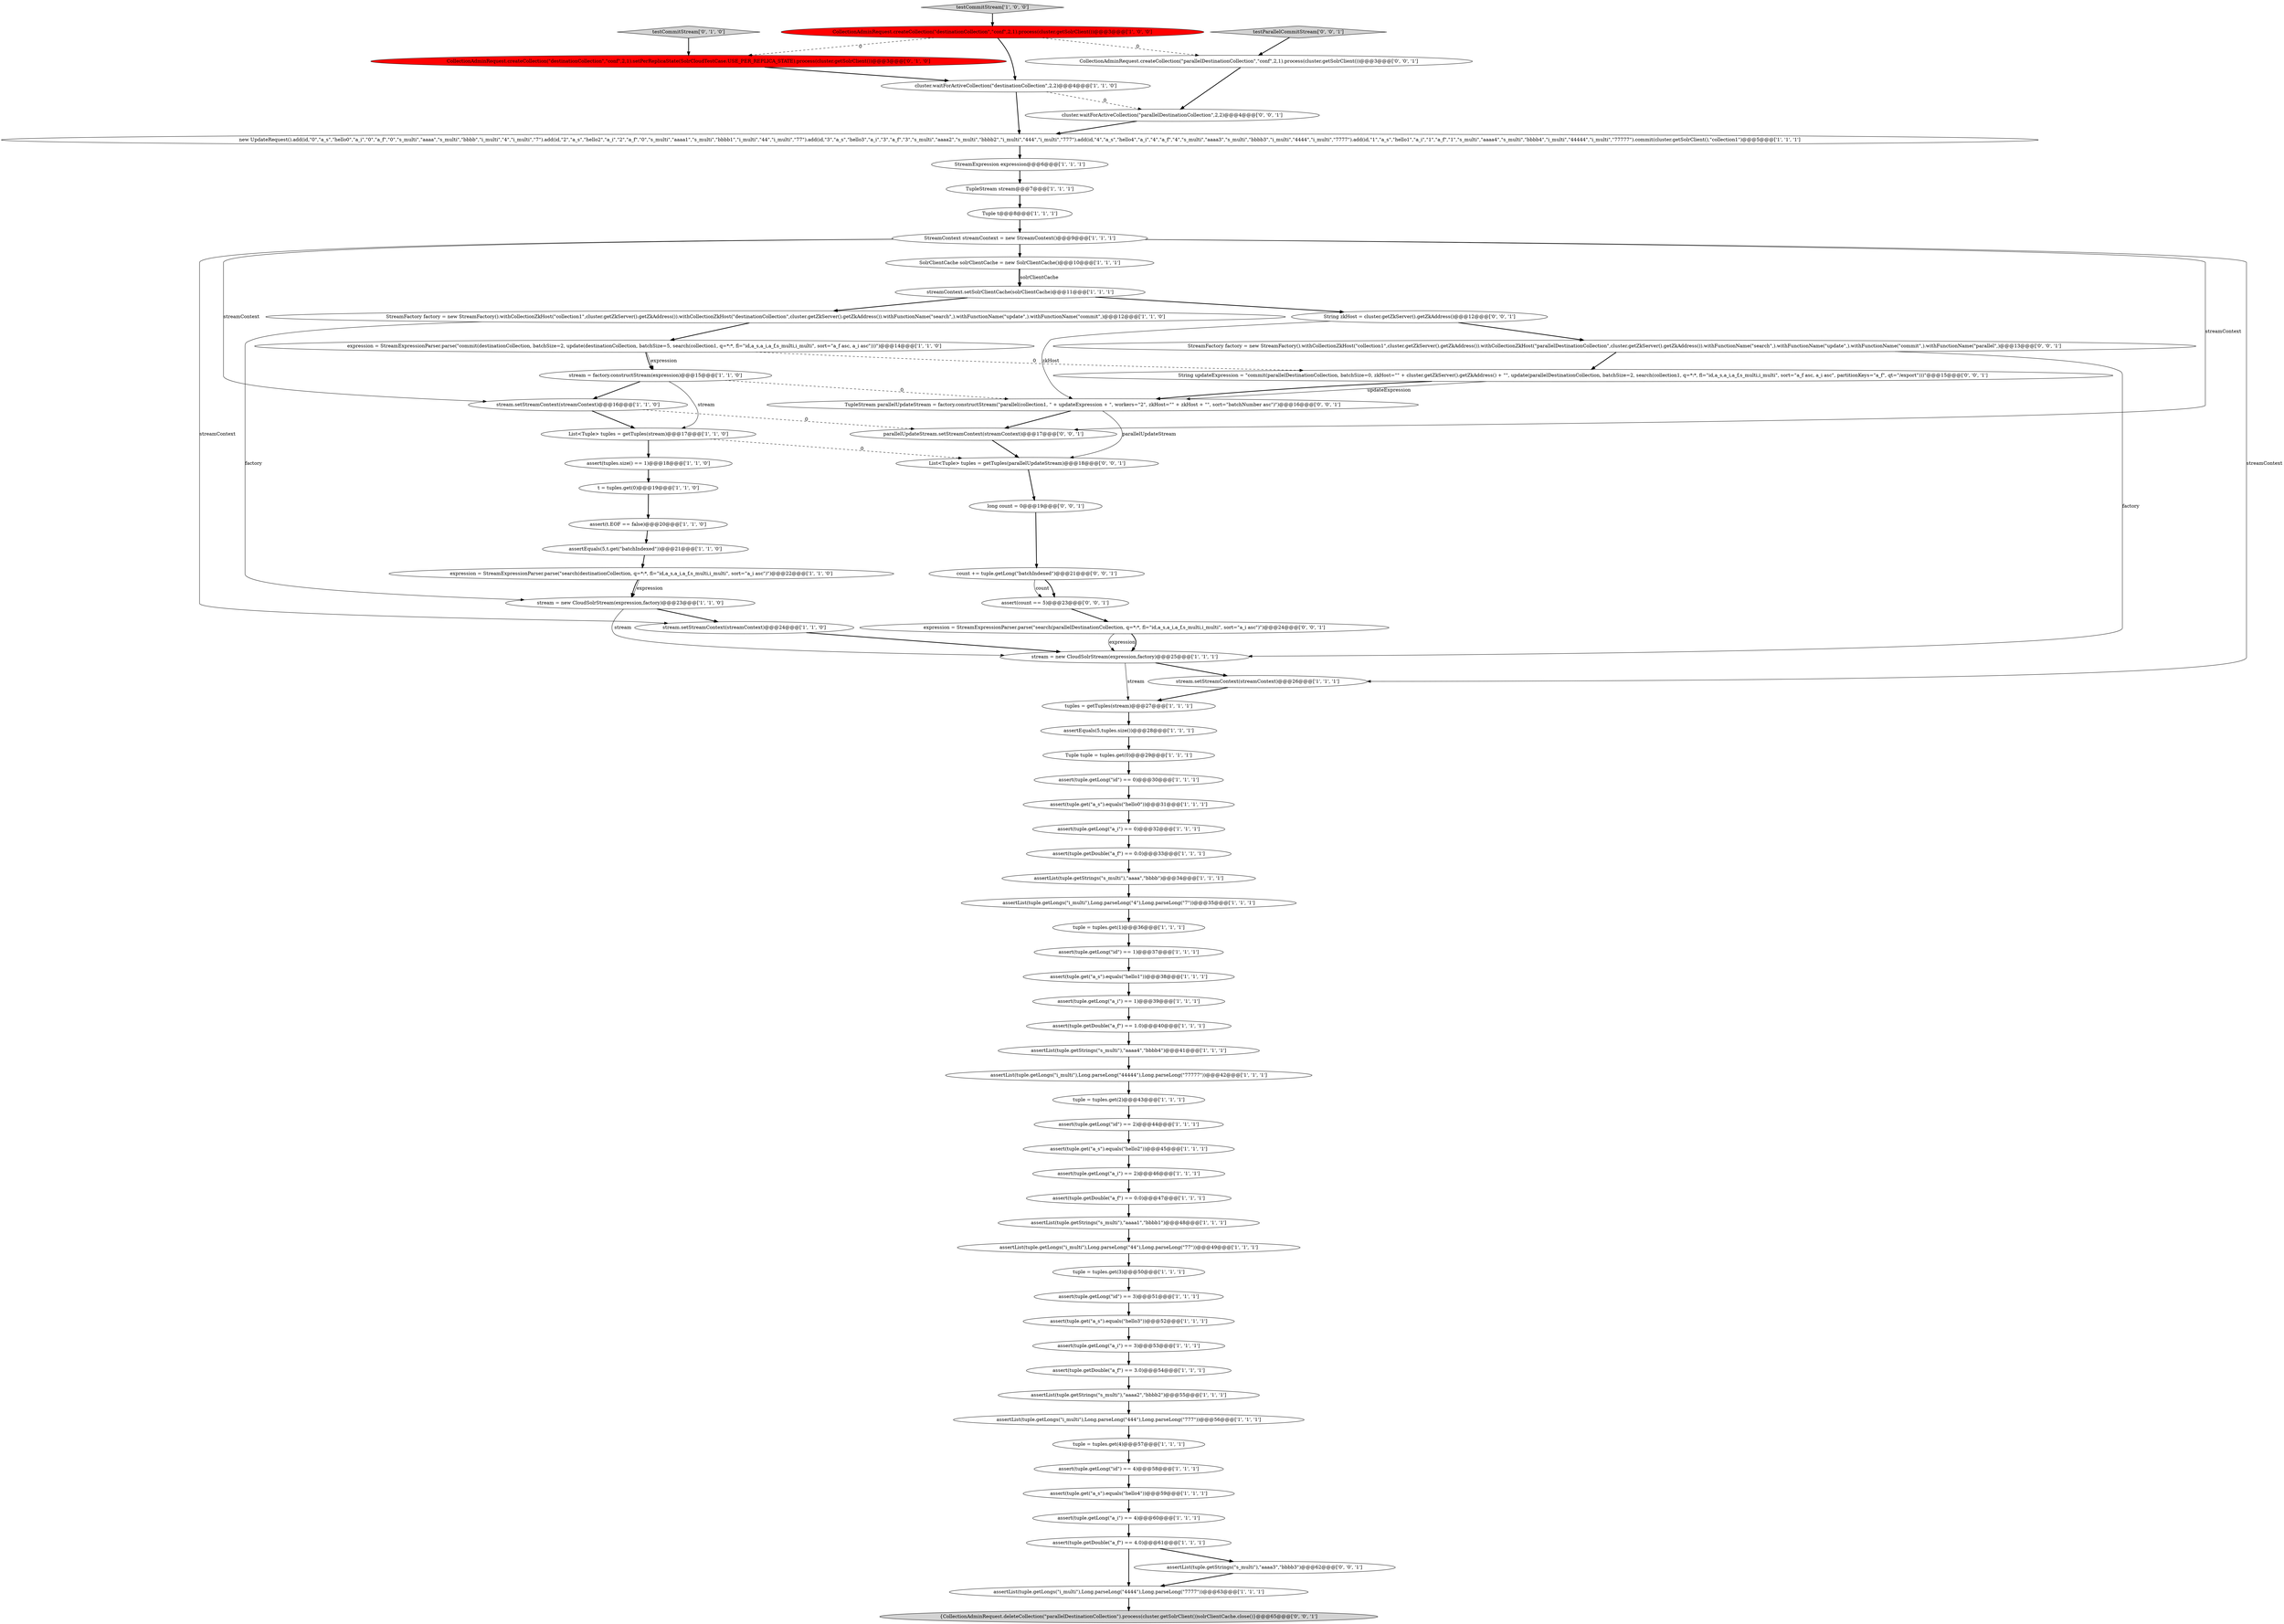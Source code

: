 digraph {
68 [style = filled, label = "CollectionAdminRequest.createCollection(\"parallelDestinationCollection\",\"conf\",2,1).process(cluster.getSolrClient())@@@3@@@['0', '0', '1']", fillcolor = white, shape = ellipse image = "AAA0AAABBB3BBB"];
47 [style = filled, label = "assertList(tuple.getStrings(\"s_multi\"),\"aaaa4\",\"bbbb4\")@@@41@@@['1', '1', '1']", fillcolor = white, shape = ellipse image = "AAA0AAABBB1BBB"];
70 [style = filled, label = "count += tuple.getLong(\"batchIndexed\")@@@21@@@['0', '0', '1']", fillcolor = white, shape = ellipse image = "AAA0AAABBB3BBB"];
33 [style = filled, label = "assertEquals(5,tuples.size())@@@28@@@['1', '1', '1']", fillcolor = white, shape = ellipse image = "AAA0AAABBB1BBB"];
72 [style = filled, label = "String zkHost = cluster.getZkServer().getZkAddress()@@@12@@@['0', '0', '1']", fillcolor = white, shape = ellipse image = "AAA0AAABBB3BBB"];
76 [style = filled, label = "testParallelCommitStream['0', '0', '1']", fillcolor = lightgray, shape = diamond image = "AAA0AAABBB3BBB"];
32 [style = filled, label = "cluster.waitForActiveCollection(\"destinationCollection\",2,2)@@@4@@@['1', '1', '0']", fillcolor = white, shape = ellipse image = "AAA0AAABBB1BBB"];
10 [style = filled, label = "assert(tuple.getDouble(\"a_f\") == 4.0)@@@61@@@['1', '1', '1']", fillcolor = white, shape = ellipse image = "AAA0AAABBB1BBB"];
35 [style = filled, label = "assert(tuple.getDouble(\"a_f\") == 0.0)@@@33@@@['1', '1', '1']", fillcolor = white, shape = ellipse image = "AAA0AAABBB1BBB"];
30 [style = filled, label = "testCommitStream['1', '0', '0']", fillcolor = lightgray, shape = diamond image = "AAA0AAABBB1BBB"];
11 [style = filled, label = "assertList(tuple.getLongs(\"i_multi\"),Long.parseLong(\"4444\"),Long.parseLong(\"7777\"))@@@63@@@['1', '1', '1']", fillcolor = white, shape = ellipse image = "AAA0AAABBB1BBB"];
23 [style = filled, label = "assert(tuple.getLong(\"a_i\") == 2)@@@46@@@['1', '1', '1']", fillcolor = white, shape = ellipse image = "AAA0AAABBB1BBB"];
52 [style = filled, label = "stream = new CloudSolrStream(expression,factory)@@@25@@@['1', '1', '1']", fillcolor = white, shape = ellipse image = "AAA0AAABBB1BBB"];
60 [style = filled, label = "CollectionAdminRequest.createCollection(\"destinationCollection\",\"conf\",2,1).setPerReplicaState(SolrCloudTestCase.USE_PER_REPLICA_STATE).process(cluster.getSolrClient())@@@3@@@['0', '1', '0']", fillcolor = red, shape = ellipse image = "AAA1AAABBB2BBB"];
64 [style = filled, label = "long count = 0@@@19@@@['0', '0', '1']", fillcolor = white, shape = ellipse image = "AAA0AAABBB3BBB"];
16 [style = filled, label = "assert(tuple.getLong(\"a_i\") == 4)@@@60@@@['1', '1', '1']", fillcolor = white, shape = ellipse image = "AAA0AAABBB1BBB"];
8 [style = filled, label = "assert(tuple.getLong(\"id\") == 1)@@@37@@@['1', '1', '1']", fillcolor = white, shape = ellipse image = "AAA0AAABBB1BBB"];
38 [style = filled, label = "Tuple tuple = tuples.get(0)@@@29@@@['1', '1', '1']", fillcolor = white, shape = ellipse image = "AAA0AAABBB1BBB"];
55 [style = filled, label = "assertList(tuple.getLongs(\"i_multi\"),Long.parseLong(\"44444\"),Long.parseLong(\"77777\"))@@@42@@@['1', '1', '1']", fillcolor = white, shape = ellipse image = "AAA0AAABBB1BBB"];
19 [style = filled, label = "stream.setStreamContext(streamContext)@@@26@@@['1', '1', '1']", fillcolor = white, shape = ellipse image = "AAA0AAABBB1BBB"];
20 [style = filled, label = "SolrClientCache solrClientCache = new SolrClientCache()@@@10@@@['1', '1', '1']", fillcolor = white, shape = ellipse image = "AAA0AAABBB1BBB"];
39 [style = filled, label = "streamContext.setSolrClientCache(solrClientCache)@@@11@@@['1', '1', '1']", fillcolor = white, shape = ellipse image = "AAA0AAABBB1BBB"];
21 [style = filled, label = "assertList(tuple.getStrings(\"s_multi\"),\"aaaa\",\"bbbb\")@@@34@@@['1', '1', '1']", fillcolor = white, shape = ellipse image = "AAA0AAABBB1BBB"];
54 [style = filled, label = "assertList(tuple.getLongs(\"i_multi\"),Long.parseLong(\"444\"),Long.parseLong(\"777\"))@@@56@@@['1', '1', '1']", fillcolor = white, shape = ellipse image = "AAA0AAABBB1BBB"];
49 [style = filled, label = "assertList(tuple.getLongs(\"i_multi\"),Long.parseLong(\"44\"),Long.parseLong(\"77\"))@@@49@@@['1', '1', '1']", fillcolor = white, shape = ellipse image = "AAA0AAABBB1BBB"];
61 [style = filled, label = "testCommitStream['0', '1', '0']", fillcolor = lightgray, shape = diamond image = "AAA0AAABBB2BBB"];
31 [style = filled, label = "stream = factory.constructStream(expression)@@@15@@@['1', '1', '0']", fillcolor = white, shape = ellipse image = "AAA0AAABBB1BBB"];
34 [style = filled, label = "assert(tuple.get(\"a_s\").equals(\"hello4\"))@@@59@@@['1', '1', '1']", fillcolor = white, shape = ellipse image = "AAA0AAABBB1BBB"];
51 [style = filled, label = "assert(tuple.getLong(\"id\") == 2)@@@44@@@['1', '1', '1']", fillcolor = white, shape = ellipse image = "AAA0AAABBB1BBB"];
0 [style = filled, label = "CollectionAdminRequest.createCollection(\"destinationCollection\",\"conf\",2,1).process(cluster.getSolrClient())@@@3@@@['1', '0', '0']", fillcolor = red, shape = ellipse image = "AAA1AAABBB1BBB"];
9 [style = filled, label = "stream = new CloudSolrStream(expression,factory)@@@23@@@['1', '1', '0']", fillcolor = white, shape = ellipse image = "AAA0AAABBB1BBB"];
45 [style = filled, label = "assert(tuple.getLong(\"a_i\") == 0)@@@32@@@['1', '1', '1']", fillcolor = white, shape = ellipse image = "AAA0AAABBB1BBB"];
24 [style = filled, label = "StreamContext streamContext = new StreamContext()@@@9@@@['1', '1', '1']", fillcolor = white, shape = ellipse image = "AAA0AAABBB1BBB"];
57 [style = filled, label = "assert(tuple.getDouble(\"a_f\") == 3.0)@@@54@@@['1', '1', '1']", fillcolor = white, shape = ellipse image = "AAA0AAABBB1BBB"];
1 [style = filled, label = "assertList(tuple.getStrings(\"s_multi\"),\"aaaa2\",\"bbbb2\")@@@55@@@['1', '1', '1']", fillcolor = white, shape = ellipse image = "AAA0AAABBB1BBB"];
14 [style = filled, label = "assert(tuple.getDouble(\"a_f\") == 1.0)@@@40@@@['1', '1', '1']", fillcolor = white, shape = ellipse image = "AAA0AAABBB1BBB"];
63 [style = filled, label = "expression = StreamExpressionParser.parse(\"search(parallelDestinationCollection, q=*:*, fl=\"id,a_s,a_i,a_f,s_multi,i_multi\", sort=\"a_i asc\")\")@@@24@@@['0', '0', '1']", fillcolor = white, shape = ellipse image = "AAA0AAABBB3BBB"];
50 [style = filled, label = "StreamFactory factory = new StreamFactory().withCollectionZkHost(\"collection1\",cluster.getZkServer().getZkAddress()).withCollectionZkHost(\"destinationCollection\",cluster.getZkServer().getZkAddress()).withFunctionName(\"search\",).withFunctionName(\"update\",).withFunctionName(\"commit\",)@@@12@@@['1', '1', '0']", fillcolor = white, shape = ellipse image = "AAA0AAABBB1BBB"];
18 [style = filled, label = "assert(tuple.getLong(\"a_i\") == 3)@@@53@@@['1', '1', '1']", fillcolor = white, shape = ellipse image = "AAA0AAABBB1BBB"];
67 [style = filled, label = "cluster.waitForActiveCollection(\"parallelDestinationCollection\",2,2)@@@4@@@['0', '0', '1']", fillcolor = white, shape = ellipse image = "AAA0AAABBB3BBB"];
44 [style = filled, label = "assertList(tuple.getStrings(\"s_multi\"),\"aaaa1\",\"bbbb1\")@@@48@@@['1', '1', '1']", fillcolor = white, shape = ellipse image = "AAA0AAABBB1BBB"];
4 [style = filled, label = "assert(tuple.getLong(\"id\") == 3)@@@51@@@['1', '1', '1']", fillcolor = white, shape = ellipse image = "AAA0AAABBB1BBB"];
69 [style = filled, label = "assert(count == 5)@@@23@@@['0', '0', '1']", fillcolor = white, shape = ellipse image = "AAA0AAABBB3BBB"];
29 [style = filled, label = "assert(tuple.get(\"a_s\").equals(\"hello2\"))@@@45@@@['1', '1', '1']", fillcolor = white, shape = ellipse image = "AAA0AAABBB1BBB"];
74 [style = filled, label = "String updateExpression = \"commit(parallelDestinationCollection, batchSize=0, zkHost=\"\" + cluster.getZkServer().getZkAddress() + \"\", update(parallelDestinationCollection, batchSize=2, search(collection1, q=*:*, fl=\"id,a_s,a_i,a_f,s_multi,i_multi\", sort=\"a_f asc, a_i asc\", partitionKeys=\"a_f\", qt=\"/export\")))\"@@@15@@@['0', '0', '1']", fillcolor = white, shape = ellipse image = "AAA0AAABBB3BBB"];
7 [style = filled, label = "tuples = getTuples(stream)@@@27@@@['1', '1', '1']", fillcolor = white, shape = ellipse image = "AAA0AAABBB1BBB"];
25 [style = filled, label = "assert(tuple.getLong(\"id\") == 4)@@@58@@@['1', '1', '1']", fillcolor = white, shape = ellipse image = "AAA0AAABBB1BBB"];
26 [style = filled, label = "tuple = tuples.get(3)@@@50@@@['1', '1', '1']", fillcolor = white, shape = ellipse image = "AAA0AAABBB1BBB"];
3 [style = filled, label = "tuple = tuples.get(2)@@@43@@@['1', '1', '1']", fillcolor = white, shape = ellipse image = "AAA0AAABBB1BBB"];
37 [style = filled, label = "List<Tuple> tuples = getTuples(stream)@@@17@@@['1', '1', '0']", fillcolor = white, shape = ellipse image = "AAA0AAABBB1BBB"];
53 [style = filled, label = "t = tuples.get(0)@@@19@@@['1', '1', '0']", fillcolor = white, shape = ellipse image = "AAA0AAABBB1BBB"];
56 [style = filled, label = "assert(tuple.getLong(\"id\") == 0)@@@30@@@['1', '1', '1']", fillcolor = white, shape = ellipse image = "AAA0AAABBB1BBB"];
48 [style = filled, label = "assertEquals(5,t.get(\"batchIndexed\"))@@@21@@@['1', '1', '0']", fillcolor = white, shape = ellipse image = "AAA0AAABBB1BBB"];
2 [style = filled, label = "new UpdateRequest().add(id,\"0\",\"a_s\",\"hello0\",\"a_i\",\"0\",\"a_f\",\"0\",\"s_multi\",\"aaaa\",\"s_multi\",\"bbbb\",\"i_multi\",\"4\",\"i_multi\",\"7\").add(id,\"2\",\"a_s\",\"hello2\",\"a_i\",\"2\",\"a_f\",\"0\",\"s_multi\",\"aaaa1\",\"s_multi\",\"bbbb1\",\"i_multi\",\"44\",\"i_multi\",\"77\").add(id,\"3\",\"a_s\",\"hello3\",\"a_i\",\"3\",\"a_f\",\"3\",\"s_multi\",\"aaaa2\",\"s_multi\",\"bbbb2\",\"i_multi\",\"444\",\"i_multi\",\"777\").add(id,\"4\",\"a_s\",\"hello4\",\"a_i\",\"4\",\"a_f\",\"4\",\"s_multi\",\"aaaa3\",\"s_multi\",\"bbbb3\",\"i_multi\",\"4444\",\"i_multi\",\"7777\").add(id,\"1\",\"a_s\",\"hello1\",\"a_i\",\"1\",\"a_f\",\"1\",\"s_multi\",\"aaaa4\",\"s_multi\",\"bbbb4\",\"i_multi\",\"44444\",\"i_multi\",\"77777\").commit(cluster.getSolrClient(),\"collection1\")@@@5@@@['1', '1', '1']", fillcolor = white, shape = ellipse image = "AAA0AAABBB1BBB"];
40 [style = filled, label = "stream.setStreamContext(streamContext)@@@24@@@['1', '1', '0']", fillcolor = white, shape = ellipse image = "AAA0AAABBB1BBB"];
41 [style = filled, label = "assert(tuple.getDouble(\"a_f\") == 0.0)@@@47@@@['1', '1', '1']", fillcolor = white, shape = ellipse image = "AAA0AAABBB1BBB"];
36 [style = filled, label = "StreamExpression expression@@@6@@@['1', '1', '1']", fillcolor = white, shape = ellipse image = "AAA0AAABBB1BBB"];
43 [style = filled, label = "tuple = tuples.get(4)@@@57@@@['1', '1', '1']", fillcolor = white, shape = ellipse image = "AAA0AAABBB1BBB"];
62 [style = filled, label = "StreamFactory factory = new StreamFactory().withCollectionZkHost(\"collection1\",cluster.getZkServer().getZkAddress()).withCollectionZkHost(\"parallelDestinationCollection\",cluster.getZkServer().getZkAddress()).withFunctionName(\"search\",).withFunctionName(\"update\",).withFunctionName(\"commit\",).withFunctionName(\"parallel\",)@@@13@@@['0', '0', '1']", fillcolor = white, shape = ellipse image = "AAA0AAABBB3BBB"];
5 [style = filled, label = "assert(tuple.get(\"a_s\").equals(\"hello3\"))@@@52@@@['1', '1', '1']", fillcolor = white, shape = ellipse image = "AAA0AAABBB1BBB"];
6 [style = filled, label = "assert(tuples.size() == 1)@@@18@@@['1', '1', '0']", fillcolor = white, shape = ellipse image = "AAA0AAABBB1BBB"];
28 [style = filled, label = "assertList(tuple.getLongs(\"i_multi\"),Long.parseLong(\"4\"),Long.parseLong(\"7\"))@@@35@@@['1', '1', '1']", fillcolor = white, shape = ellipse image = "AAA0AAABBB1BBB"];
59 [style = filled, label = "expression = StreamExpressionParser.parse(\"search(destinationCollection, q=*:*, fl=\"id,a_s,a_i,a_f,s_multi,i_multi\", sort=\"a_i asc\")\")@@@22@@@['1', '1', '0']", fillcolor = white, shape = ellipse image = "AAA0AAABBB1BBB"];
66 [style = filled, label = "TupleStream parallelUpdateStream = factory.constructStream(\"parallel(collection1, \" + updateExpression + \", workers=\"2\", zkHost=\"\" + zkHost + \"\", sort=\"batchNumber asc\")\")@@@16@@@['0', '0', '1']", fillcolor = white, shape = ellipse image = "AAA0AAABBB3BBB"];
13 [style = filled, label = "stream.setStreamContext(streamContext)@@@16@@@['1', '1', '0']", fillcolor = white, shape = ellipse image = "AAA0AAABBB1BBB"];
17 [style = filled, label = "expression = StreamExpressionParser.parse(\"commit(destinationCollection, batchSize=2, update(destinationCollection, batchSize=5, search(collection1, q=*:*, fl=\"id,a_s,a_i,a_f,s_multi,i_multi\", sort=\"a_f asc, a_i asc\")))\")@@@14@@@['1', '1', '0']", fillcolor = white, shape = ellipse image = "AAA0AAABBB1BBB"];
65 [style = filled, label = "{CollectionAdminRequest.deleteCollection(\"parallelDestinationCollection\").process(cluster.getSolrClient())solrClientCache.close()}@@@65@@@['0', '0', '1']", fillcolor = lightgray, shape = ellipse image = "AAA0AAABBB3BBB"];
22 [style = filled, label = "TupleStream stream@@@7@@@['1', '1', '1']", fillcolor = white, shape = ellipse image = "AAA0AAABBB1BBB"];
58 [style = filled, label = "Tuple t@@@8@@@['1', '1', '1']", fillcolor = white, shape = ellipse image = "AAA0AAABBB1BBB"];
73 [style = filled, label = "List<Tuple> tuples = getTuples(parallelUpdateStream)@@@18@@@['0', '0', '1']", fillcolor = white, shape = ellipse image = "AAA0AAABBB3BBB"];
15 [style = filled, label = "assert(t.EOF == false)@@@20@@@['1', '1', '0']", fillcolor = white, shape = ellipse image = "AAA0AAABBB1BBB"];
46 [style = filled, label = "assert(tuple.get(\"a_s\").equals(\"hello0\"))@@@31@@@['1', '1', '1']", fillcolor = white, shape = ellipse image = "AAA0AAABBB1BBB"];
71 [style = filled, label = "parallelUpdateStream.setStreamContext(streamContext)@@@17@@@['0', '0', '1']", fillcolor = white, shape = ellipse image = "AAA0AAABBB3BBB"];
75 [style = filled, label = "assertList(tuple.getStrings(\"s_multi\"),\"aaaa3\",\"bbbb3\")@@@62@@@['0', '0', '1']", fillcolor = white, shape = ellipse image = "AAA0AAABBB3BBB"];
27 [style = filled, label = "assert(tuple.getLong(\"a_i\") == 1)@@@39@@@['1', '1', '1']", fillcolor = white, shape = ellipse image = "AAA0AAABBB1BBB"];
42 [style = filled, label = "assert(tuple.get(\"a_s\").equals(\"hello1\"))@@@38@@@['1', '1', '1']", fillcolor = white, shape = ellipse image = "AAA0AAABBB1BBB"];
12 [style = filled, label = "tuple = tuples.get(1)@@@36@@@['1', '1', '1']", fillcolor = white, shape = ellipse image = "AAA0AAABBB1BBB"];
70->69 [style = bold, label=""];
17->74 [style = dashed, label="0"];
25->34 [style = bold, label=""];
76->68 [style = bold, label=""];
59->9 [style = bold, label=""];
57->1 [style = bold, label=""];
60->32 [style = bold, label=""];
24->40 [style = solid, label="streamContext"];
21->28 [style = bold, label=""];
67->2 [style = bold, label=""];
10->75 [style = bold, label=""];
17->31 [style = solid, label="expression"];
38->56 [style = bold, label=""];
2->36 [style = bold, label=""];
63->52 [style = solid, label="expression"];
24->19 [style = solid, label="streamContext"];
45->35 [style = bold, label=""];
39->50 [style = bold, label=""];
10->11 [style = bold, label=""];
9->40 [style = bold, label=""];
40->52 [style = bold, label=""];
59->9 [style = solid, label="expression"];
74->66 [style = solid, label="updateExpression"];
70->69 [style = solid, label="count"];
56->46 [style = bold, label=""];
44->49 [style = bold, label=""];
29->23 [style = bold, label=""];
3->51 [style = bold, label=""];
52->19 [style = bold, label=""];
31->66 [style = dashed, label="0"];
26->4 [style = bold, label=""];
35->21 [style = bold, label=""];
50->9 [style = solid, label="factory"];
24->20 [style = bold, label=""];
31->37 [style = solid, label="stream"];
39->72 [style = bold, label=""];
7->33 [style = bold, label=""];
13->37 [style = bold, label=""];
6->53 [style = bold, label=""];
66->71 [style = bold, label=""];
20->39 [style = bold, label=""];
73->64 [style = bold, label=""];
13->71 [style = dashed, label="0"];
11->65 [style = bold, label=""];
27->14 [style = bold, label=""];
54->43 [style = bold, label=""];
31->13 [style = bold, label=""];
50->17 [style = bold, label=""];
58->24 [style = bold, label=""];
37->73 [style = dashed, label="0"];
0->68 [style = dashed, label="0"];
0->60 [style = dashed, label="0"];
5->18 [style = bold, label=""];
28->12 [style = bold, label=""];
23->41 [style = bold, label=""];
20->39 [style = solid, label="solrClientCache"];
51->29 [style = bold, label=""];
74->66 [style = bold, label=""];
75->11 [style = bold, label=""];
71->73 [style = bold, label=""];
22->58 [style = bold, label=""];
12->8 [style = bold, label=""];
34->16 [style = bold, label=""];
18->57 [style = bold, label=""];
63->52 [style = bold, label=""];
1->54 [style = bold, label=""];
14->47 [style = bold, label=""];
15->48 [style = bold, label=""];
42->27 [style = bold, label=""];
24->13 [style = solid, label="streamContext"];
30->0 [style = bold, label=""];
32->67 [style = dashed, label="0"];
0->32 [style = bold, label=""];
4->5 [style = bold, label=""];
24->71 [style = solid, label="streamContext"];
62->52 [style = solid, label="factory"];
48->59 [style = bold, label=""];
9->52 [style = solid, label="stream"];
72->62 [style = bold, label=""];
61->60 [style = bold, label=""];
68->67 [style = bold, label=""];
16->10 [style = bold, label=""];
17->31 [style = bold, label=""];
66->73 [style = solid, label="parallelUpdateStream"];
72->66 [style = solid, label="zkHost"];
52->7 [style = solid, label="stream"];
55->3 [style = bold, label=""];
37->6 [style = bold, label=""];
32->2 [style = bold, label=""];
8->42 [style = bold, label=""];
47->55 [style = bold, label=""];
62->74 [style = bold, label=""];
46->45 [style = bold, label=""];
53->15 [style = bold, label=""];
33->38 [style = bold, label=""];
49->26 [style = bold, label=""];
43->25 [style = bold, label=""];
41->44 [style = bold, label=""];
19->7 [style = bold, label=""];
69->63 [style = bold, label=""];
64->70 [style = bold, label=""];
36->22 [style = bold, label=""];
}
